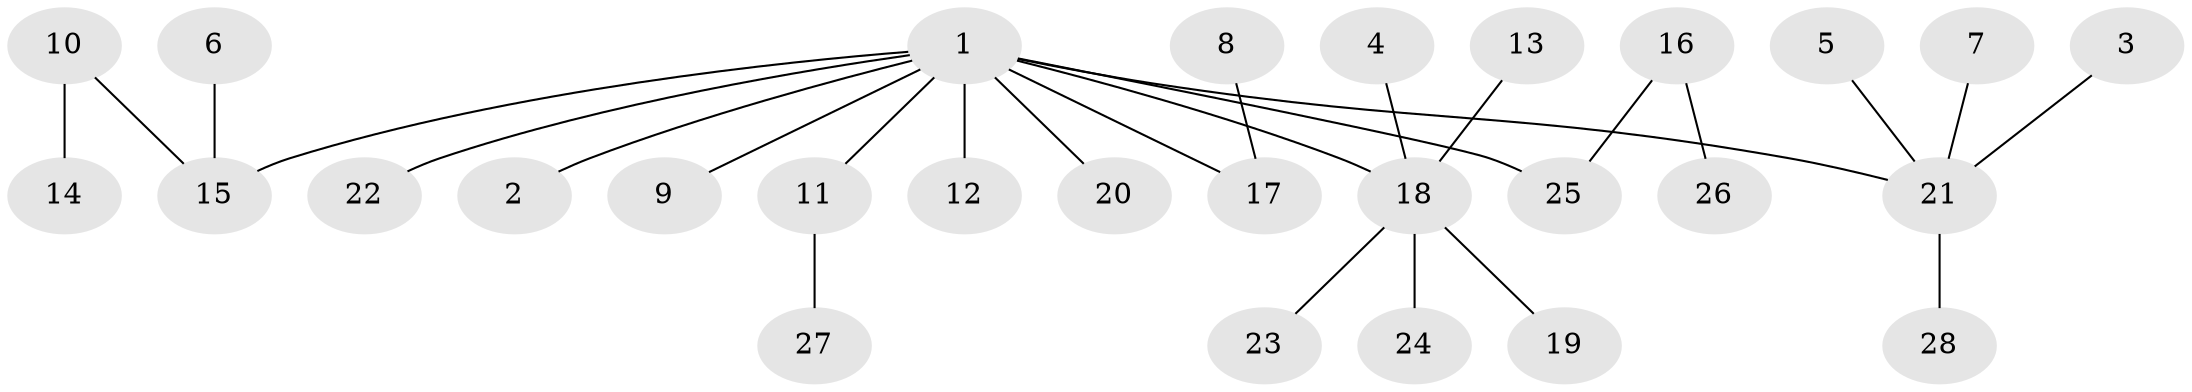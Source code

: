 // original degree distribution, {4: 0.10714285714285714, 5: 0.017857142857142856, 3: 0.08928571428571429, 7: 0.017857142857142856, 1: 0.5535714285714286, 6: 0.017857142857142856, 2: 0.19642857142857142}
// Generated by graph-tools (version 1.1) at 2025/26/03/09/25 03:26:25]
// undirected, 28 vertices, 27 edges
graph export_dot {
graph [start="1"]
  node [color=gray90,style=filled];
  1;
  2;
  3;
  4;
  5;
  6;
  7;
  8;
  9;
  10;
  11;
  12;
  13;
  14;
  15;
  16;
  17;
  18;
  19;
  20;
  21;
  22;
  23;
  24;
  25;
  26;
  27;
  28;
  1 -- 2 [weight=1.0];
  1 -- 9 [weight=1.0];
  1 -- 11 [weight=1.0];
  1 -- 12 [weight=1.0];
  1 -- 15 [weight=1.0];
  1 -- 17 [weight=1.0];
  1 -- 18 [weight=1.0];
  1 -- 20 [weight=1.0];
  1 -- 21 [weight=1.0];
  1 -- 22 [weight=1.0];
  1 -- 25 [weight=1.0];
  3 -- 21 [weight=1.0];
  4 -- 18 [weight=1.0];
  5 -- 21 [weight=1.0];
  6 -- 15 [weight=1.0];
  7 -- 21 [weight=1.0];
  8 -- 17 [weight=1.0];
  10 -- 14 [weight=1.0];
  10 -- 15 [weight=1.0];
  11 -- 27 [weight=1.0];
  13 -- 18 [weight=1.0];
  16 -- 25 [weight=1.0];
  16 -- 26 [weight=1.0];
  18 -- 19 [weight=1.0];
  18 -- 23 [weight=1.0];
  18 -- 24 [weight=1.0];
  21 -- 28 [weight=1.0];
}

